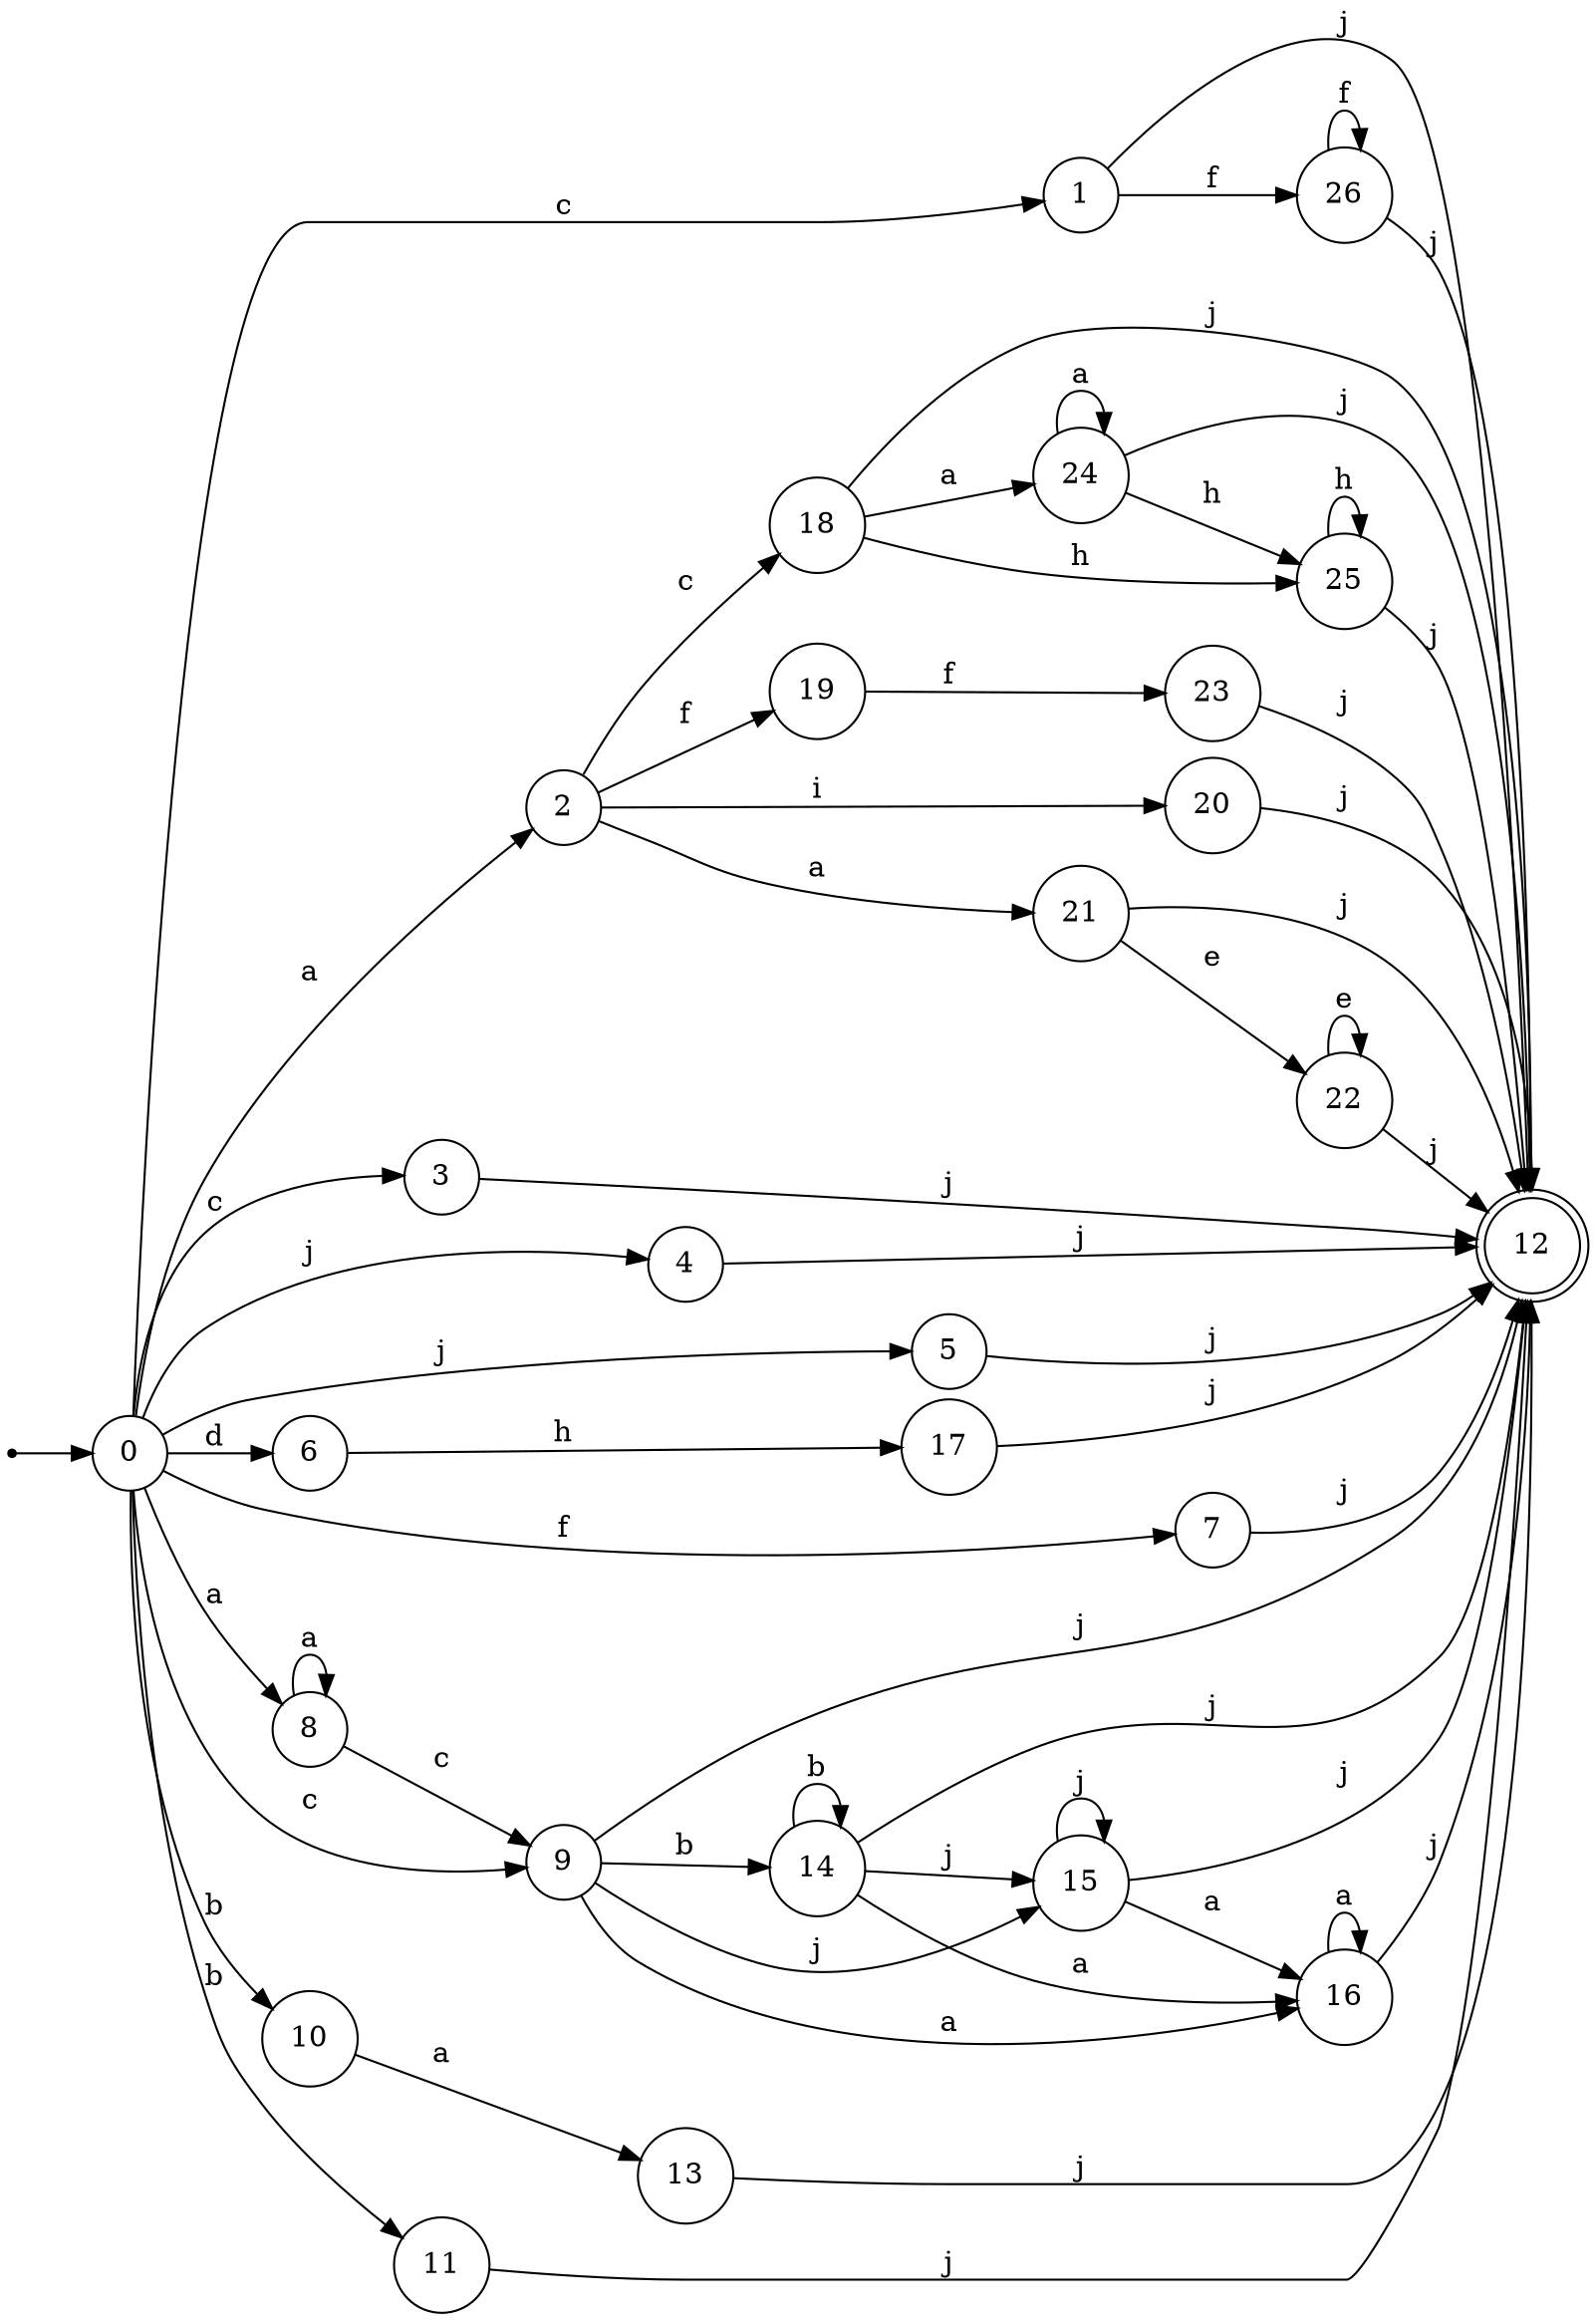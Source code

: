 digraph finite_state_machine {
rankdir=LR;
size="20,20";
node [shape = point]; "dummy0"
node [shape = circle]; "0";
"dummy0" -> "0";
node [shape = circle]; "1";
node [shape = circle]; "2";
node [shape = circle]; "3";
node [shape = circle]; "4";
node [shape = circle]; "5";
node [shape = circle]; "6";
node [shape = circle]; "7";
node [shape = circle]; "8";
node [shape = circle]; "9";
node [shape = circle]; "10";
node [shape = circle]; "11";
node [shape = doublecircle]; "12";node [shape = circle]; "13";
node [shape = circle]; "14";
node [shape = circle]; "15";
node [shape = circle]; "16";
node [shape = circle]; "17";
node [shape = circle]; "18";
node [shape = circle]; "19";
node [shape = circle]; "20";
node [shape = circle]; "21";
node [shape = circle]; "22";
node [shape = circle]; "23";
node [shape = circle]; "24";
node [shape = circle]; "25";
node [shape = circle]; "26";
"0" -> "1" [label = "c"];
 "0" -> "3" [label = "c"];
 "0" -> "9" [label = "c"];
 "0" -> "8" [label = "a"];
 "0" -> "2" [label = "a"];
 "0" -> "4" [label = "j"];
 "0" -> "5" [label = "j"];
 "0" -> "6" [label = "d"];
 "0" -> "7" [label = "f"];
 "0" -> "10" [label = "b"];
 "0" -> "11" [label = "b"];
 "11" -> "12" [label = "j"];
 "10" -> "13" [label = "a"];
 "13" -> "12" [label = "j"];
 "9" -> "14" [label = "b"];
 "9" -> "12" [label = "j"];
 "9" -> "15" [label = "j"];
 "9" -> "16" [label = "a"];
 "16" -> "16" [label = "a"];
 "16" -> "12" [label = "j"];
 "15" -> "12" [label = "j"];
 "15" -> "15" [label = "j"];
 "15" -> "16" [label = "a"];
 "14" -> "14" [label = "b"];
 "14" -> "12" [label = "j"];
 "14" -> "15" [label = "j"];
 "14" -> "16" [label = "a"];
 "8" -> "8" [label = "a"];
 "8" -> "9" [label = "c"];
 "7" -> "12" [label = "j"];
 "6" -> "17" [label = "h"];
 "17" -> "12" [label = "j"];
 "5" -> "12" [label = "j"];
 "4" -> "12" [label = "j"];
 "3" -> "12" [label = "j"];
 "2" -> "18" [label = "c"];
 "2" -> "19" [label = "f"];
 "2" -> "20" [label = "i"];
 "2" -> "21" [label = "a"];
 "21" -> "22" [label = "e"];
 "21" -> "12" [label = "j"];
 "22" -> "22" [label = "e"];
 "22" -> "12" [label = "j"];
 "20" -> "12" [label = "j"];
 "19" -> "23" [label = "f"];
 "23" -> "12" [label = "j"];
 "18" -> "24" [label = "a"];
 "18" -> "25" [label = "h"];
 "18" -> "12" [label = "j"];
 "25" -> "25" [label = "h"];
 "25" -> "12" [label = "j"];
 "24" -> "24" [label = "a"];
 "24" -> "25" [label = "h"];
 "24" -> "12" [label = "j"];
 "1" -> "26" [label = "f"];
 "1" -> "12" [label = "j"];
 "26" -> "26" [label = "f"];
 "26" -> "12" [label = "j"];
 }
